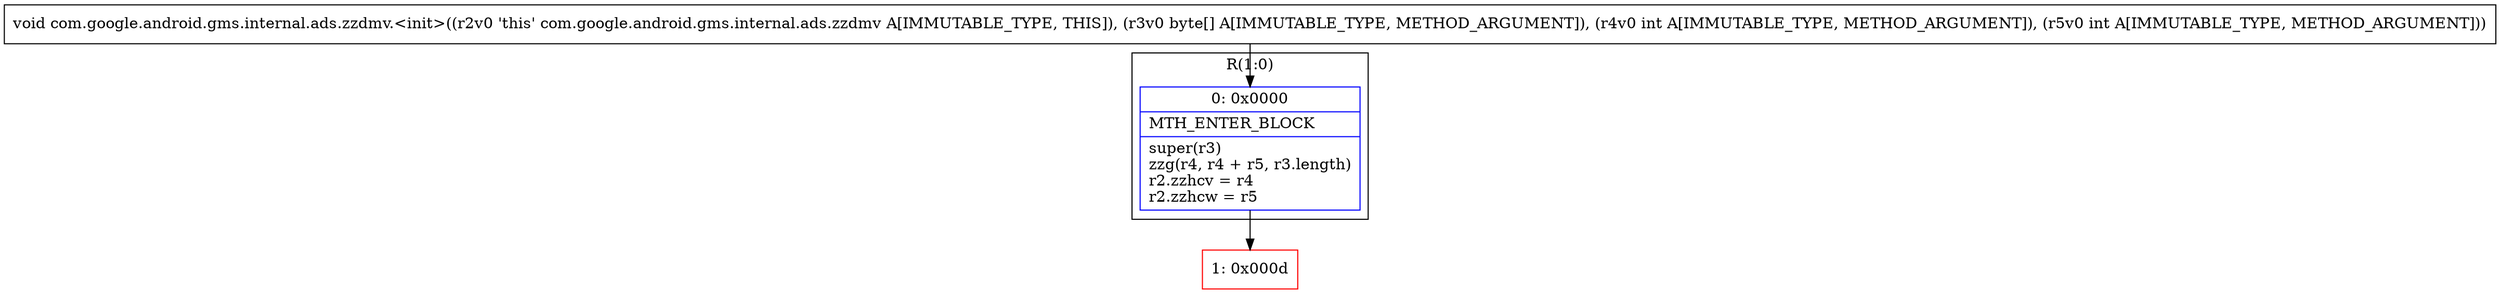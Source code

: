 digraph "CFG forcom.google.android.gms.internal.ads.zzdmv.\<init\>([BII)V" {
subgraph cluster_Region_1573397768 {
label = "R(1:0)";
node [shape=record,color=blue];
Node_0 [shape=record,label="{0\:\ 0x0000|MTH_ENTER_BLOCK\l|super(r3)\lzzg(r4, r4 + r5, r3.length)\lr2.zzhcv = r4\lr2.zzhcw = r5\l}"];
}
Node_1 [shape=record,color=red,label="{1\:\ 0x000d}"];
MethodNode[shape=record,label="{void com.google.android.gms.internal.ads.zzdmv.\<init\>((r2v0 'this' com.google.android.gms.internal.ads.zzdmv A[IMMUTABLE_TYPE, THIS]), (r3v0 byte[] A[IMMUTABLE_TYPE, METHOD_ARGUMENT]), (r4v0 int A[IMMUTABLE_TYPE, METHOD_ARGUMENT]), (r5v0 int A[IMMUTABLE_TYPE, METHOD_ARGUMENT])) }"];
MethodNode -> Node_0;
Node_0 -> Node_1;
}

